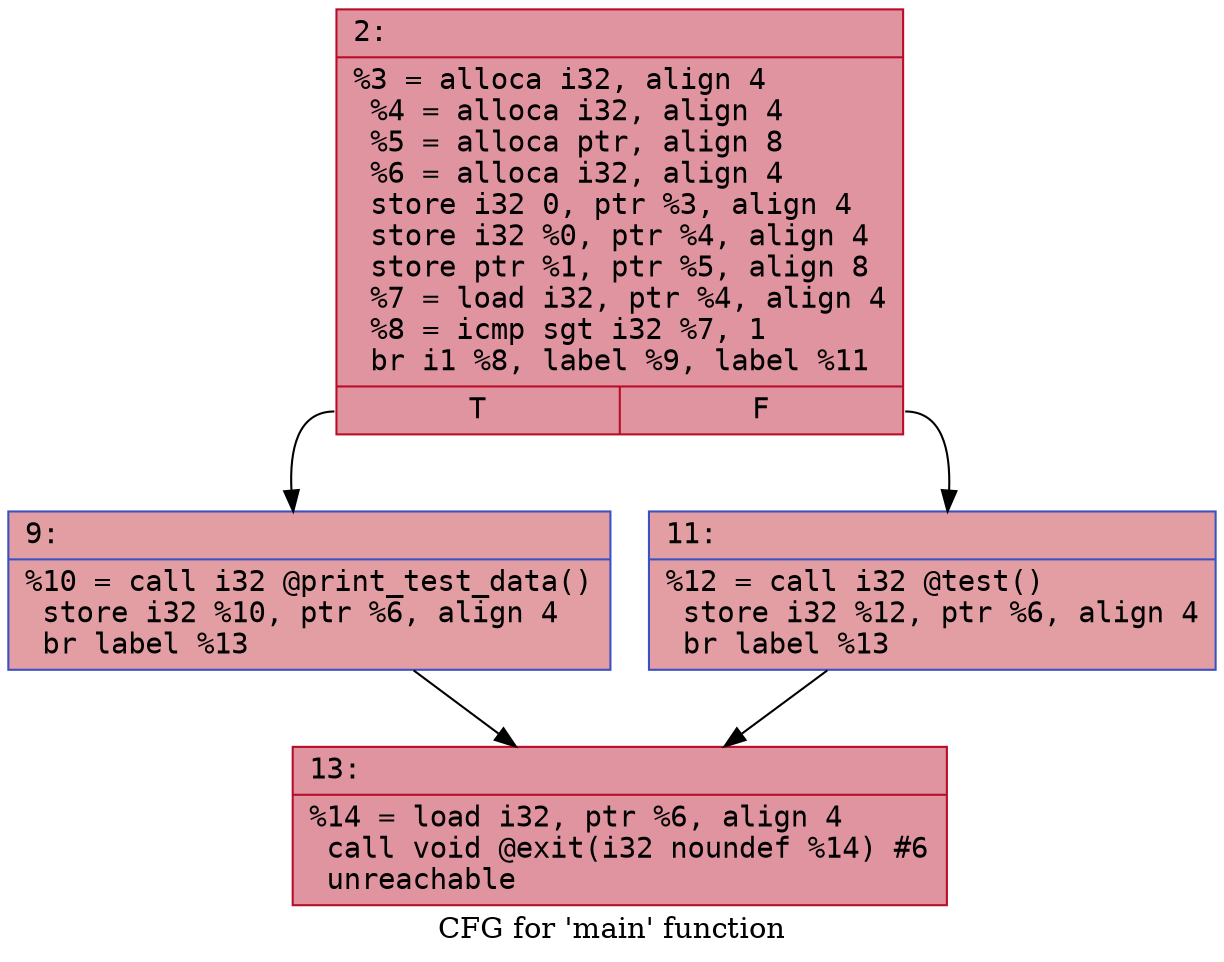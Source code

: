 digraph "CFG for 'main' function" {
	label="CFG for 'main' function";

	Node0x600002097160 [shape=record,color="#b70d28ff", style=filled, fillcolor="#b70d2870" fontname="Courier",label="{2:\l|  %3 = alloca i32, align 4\l  %4 = alloca i32, align 4\l  %5 = alloca ptr, align 8\l  %6 = alloca i32, align 4\l  store i32 0, ptr %3, align 4\l  store i32 %0, ptr %4, align 4\l  store ptr %1, ptr %5, align 8\l  %7 = load i32, ptr %4, align 4\l  %8 = icmp sgt i32 %7, 1\l  br i1 %8, label %9, label %11\l|{<s0>T|<s1>F}}"];
	Node0x600002097160:s0 -> Node0x6000020971b0[tooltip="2 -> 9\nProbability 50.00%" ];
	Node0x600002097160:s1 -> Node0x600002097200[tooltip="2 -> 11\nProbability 50.00%" ];
	Node0x6000020971b0 [shape=record,color="#3d50c3ff", style=filled, fillcolor="#be242e70" fontname="Courier",label="{9:\l|  %10 = call i32 @print_test_data()\l  store i32 %10, ptr %6, align 4\l  br label %13\l}"];
	Node0x6000020971b0 -> Node0x600002097250[tooltip="9 -> 13\nProbability 100.00%" ];
	Node0x600002097200 [shape=record,color="#3d50c3ff", style=filled, fillcolor="#be242e70" fontname="Courier",label="{11:\l|  %12 = call i32 @test()\l  store i32 %12, ptr %6, align 4\l  br label %13\l}"];
	Node0x600002097200 -> Node0x600002097250[tooltip="11 -> 13\nProbability 100.00%" ];
	Node0x600002097250 [shape=record,color="#b70d28ff", style=filled, fillcolor="#b70d2870" fontname="Courier",label="{13:\l|  %14 = load i32, ptr %6, align 4\l  call void @exit(i32 noundef %14) #6\l  unreachable\l}"];
}
